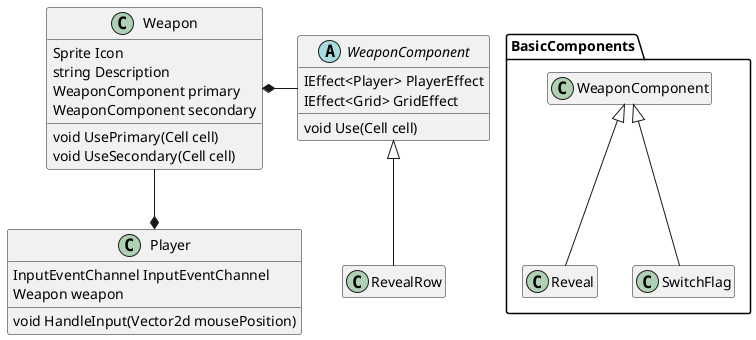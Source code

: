 @startuml
'https://plantuml.com/class-diagram

hide empty members

class Player {
    InputEventChannel InputEventChannel
    Weapon weapon
    void HandleInput(Vector2d mousePosition)
}
Weapon --* Player

class Weapon {
    Sprite Icon
    string Description
    WeaponComponent primary
    WeaponComponent secondary
    
    void UsePrimary(Cell cell)
    void UseSecondary(Cell cell)
}

abstract class WeaponComponent {
    IEffect<Player> PlayerEffect
    IEffect<Grid> GridEffect
    void Use(Cell cell)
}
Weapon *- WeaponComponent

package BasicComponents {
class Reveal extends WeaponComponent
class SwitchFlag extends WeaponComponent

}
class RevealRow extends WeaponComponent

@enduml